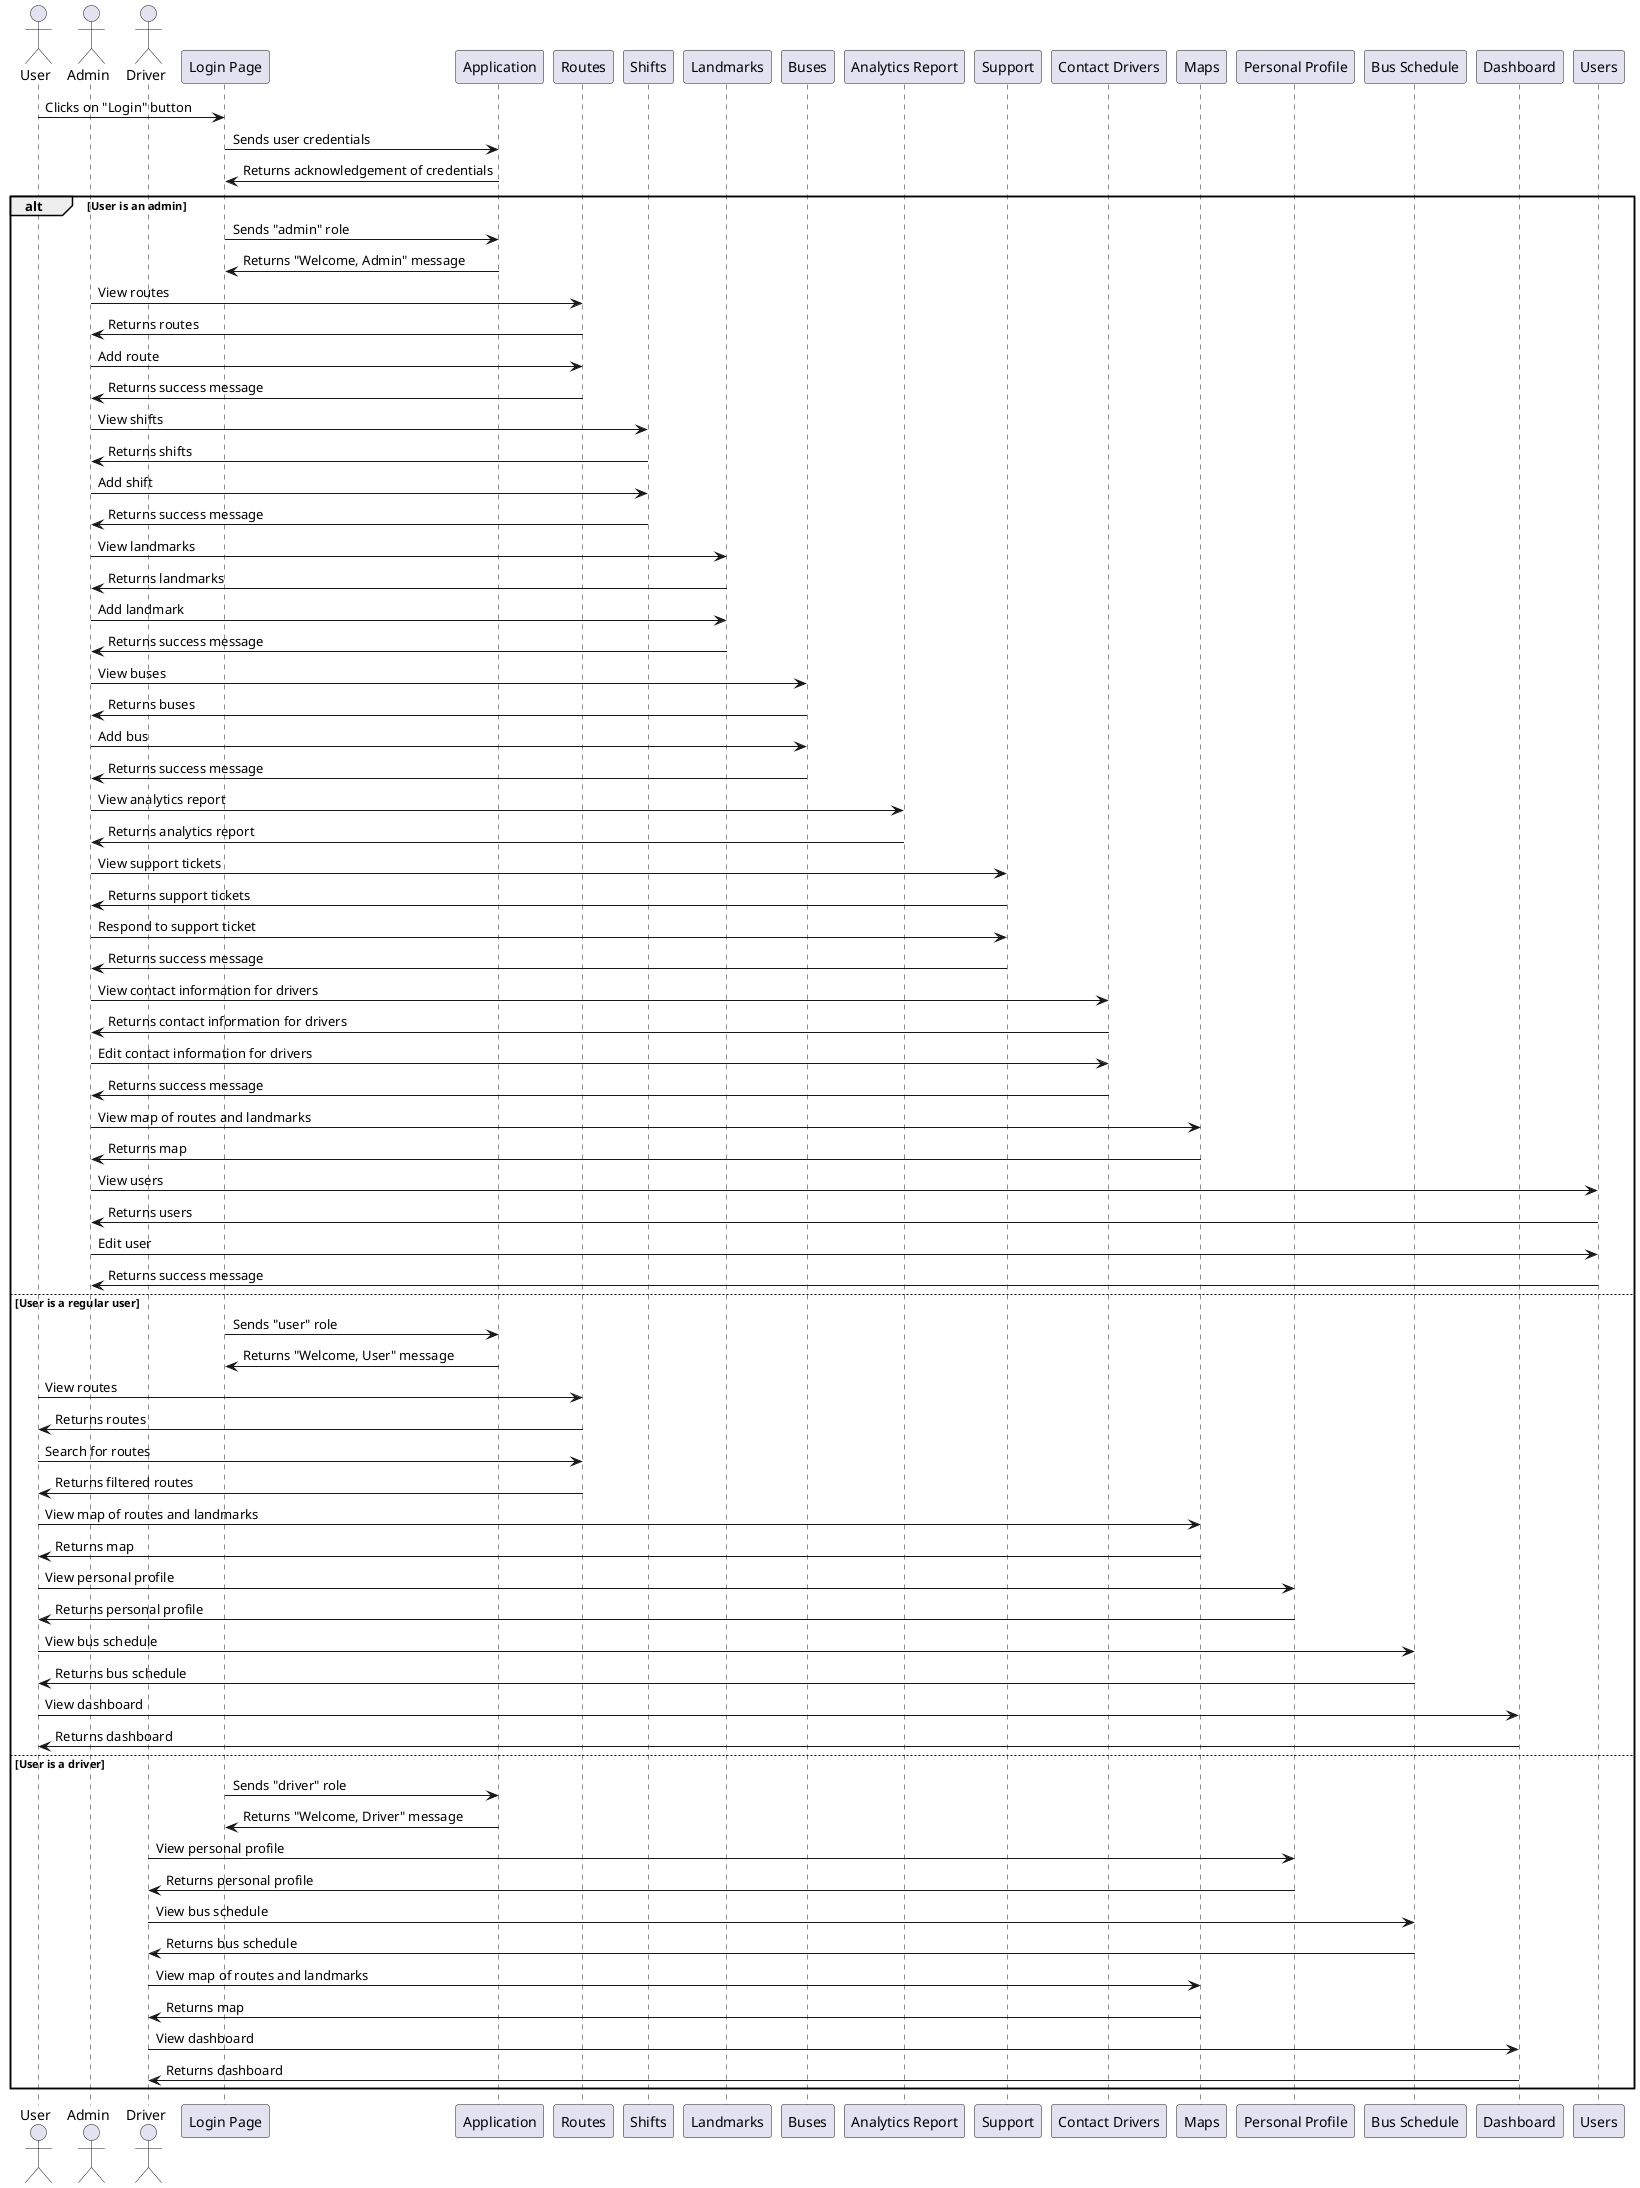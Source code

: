 @startuml

actor User
actor Admin
actor Driver
participant "Login Page" as LP
participant "Application" as App
participant "Routes" as Routes
participant "Shifts" as Shifts
participant "Landmarks" as Landmarks
participant "Buses" as Buses
participant "Analytics Report" as AR
participant "Support" as Support
participant "Contact Drivers" as CD
participant "Maps" as Maps
participant "Personal Profile" as PP
participant "Bus Schedule" as BS
participant "Dashboard" as DS

User -> LP: Clicks on "Login" button
LP -> App: Sends user credentials
App -> LP: Returns acknowledgement of credentials
alt User is an admin
    LP -> App: Sends "admin" role
    App -> LP: Returns "Welcome, Admin" message
    
    Admin -> Routes: View routes
    Routes -> Admin: Returns routes
    Admin -> Routes: Add route
    Routes -> Admin: Returns success message
    
    Admin -> Shifts: View shifts
    Shifts -> Admin: Returns shifts
    Admin -> Shifts: Add shift
    Shifts -> Admin: Returns success message
    
    Admin -> Landmarks: View landmarks
    Landmarks -> Admin: Returns landmarks
    Admin -> Landmarks: Add landmark
    Landmarks -> Admin: Returns success message
    
    Admin -> Buses: View buses
    Buses -> Admin: Returns buses
    Admin -> Buses: Add bus
    Buses -> Admin: Returns success message
    
    Admin -> AR: View analytics report
    AR -> Admin: Returns analytics report
    
    Admin -> Support: View support tickets
    Support -> Admin: Returns support tickets
    Admin -> Support: Respond to support ticket
    Support -> Admin: Returns success message
    
    Admin -> CD: View contact information for drivers
    CD -> Admin: Returns contact information for drivers
    Admin -> CD: Edit contact information for drivers
    CD -> Admin: Returns success message
    
    Admin -> Maps: View map of routes and landmarks
    Maps -> Admin: Returns map
    Admin -> Users: View users
    Users -> Admin: Returns users
    Admin -> Users: Edit user
    Users -> Admin: Returns success message
    
else User is a regular user
    LP -> App: Sends "user" role
    App -> LP: Returns "Welcome, User" message
    User -> Routes: View routes
    Routes -> User: Returns routes
    User -> Routes: Search for routes
    Routes -> User: Returns filtered routes
    User -> Maps: View map of routes and landmarks
    Maps -> User: Returns map
    User -> PP: View personal profile
    PP -> User: Returns personal profile
    User -> BS: View bus schedule
    BS -> User: Returns bus schedule
    User -> DS: View dashboard
    DS -> User: Returns dashboard
    
else User is a driver
    LP -> App: Sends "driver" role
    App -> LP: Returns "Welcome, Driver" message
    Driver -> PP: View personal profile
    PP -> Driver: Returns personal profile
    Driver -> BS: View bus schedule
    BS -> Driver: Returns bus schedule
    Driver -> Maps: View map of routes and landmarks
    Maps -> Driver: Returns map
    Driver -> DS: View dashboard
    DS -> Driver: Returns dashboard
end

@enduml
